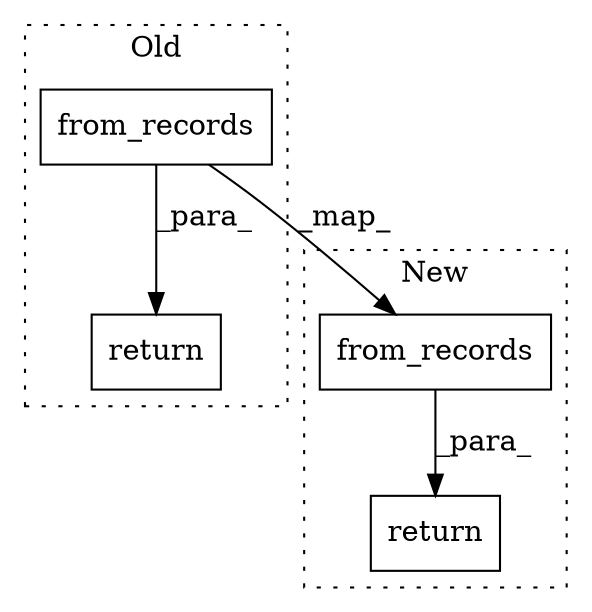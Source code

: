 digraph G {
subgraph cluster0 {
1 [label="from_records" a="32" s="582,647" l="13,1" shape="box"];
4 [label="return" a="41" s="558" l="7" shape="box"];
label = "Old";
style="dotted";
}
subgraph cluster1 {
2 [label="from_records" a="32" s="620,685" l="13,1" shape="box"];
3 [label="return" a="41" s="741" l="7" shape="box"];
label = "New";
style="dotted";
}
1 -> 4 [label="_para_"];
1 -> 2 [label="_map_"];
2 -> 3 [label="_para_"];
}